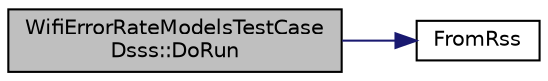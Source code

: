 digraph "WifiErrorRateModelsTestCaseDsss::DoRun"
{
  edge [fontname="Helvetica",fontsize="10",labelfontname="Helvetica",labelfontsize="10"];
  node [fontname="Helvetica",fontsize="10",shape=record];
  rankdir="LR";
  Node1 [label="WifiErrorRateModelsTestCase\lDsss::DoRun",height=0.2,width=0.4,color="black", fillcolor="grey75", style="filled", fontcolor="black"];
  Node1 -> Node2 [color="midnightblue",fontsize="10",style="solid"];
  Node2 [label="FromRss",height=0.2,width=0.4,color="black", fillcolor="white", style="filled",URL="$d0/db8/wifi-error-rate-models-test_8cc.html#a04e29db50fb1c1d787cf553ee9453e90"];
}
